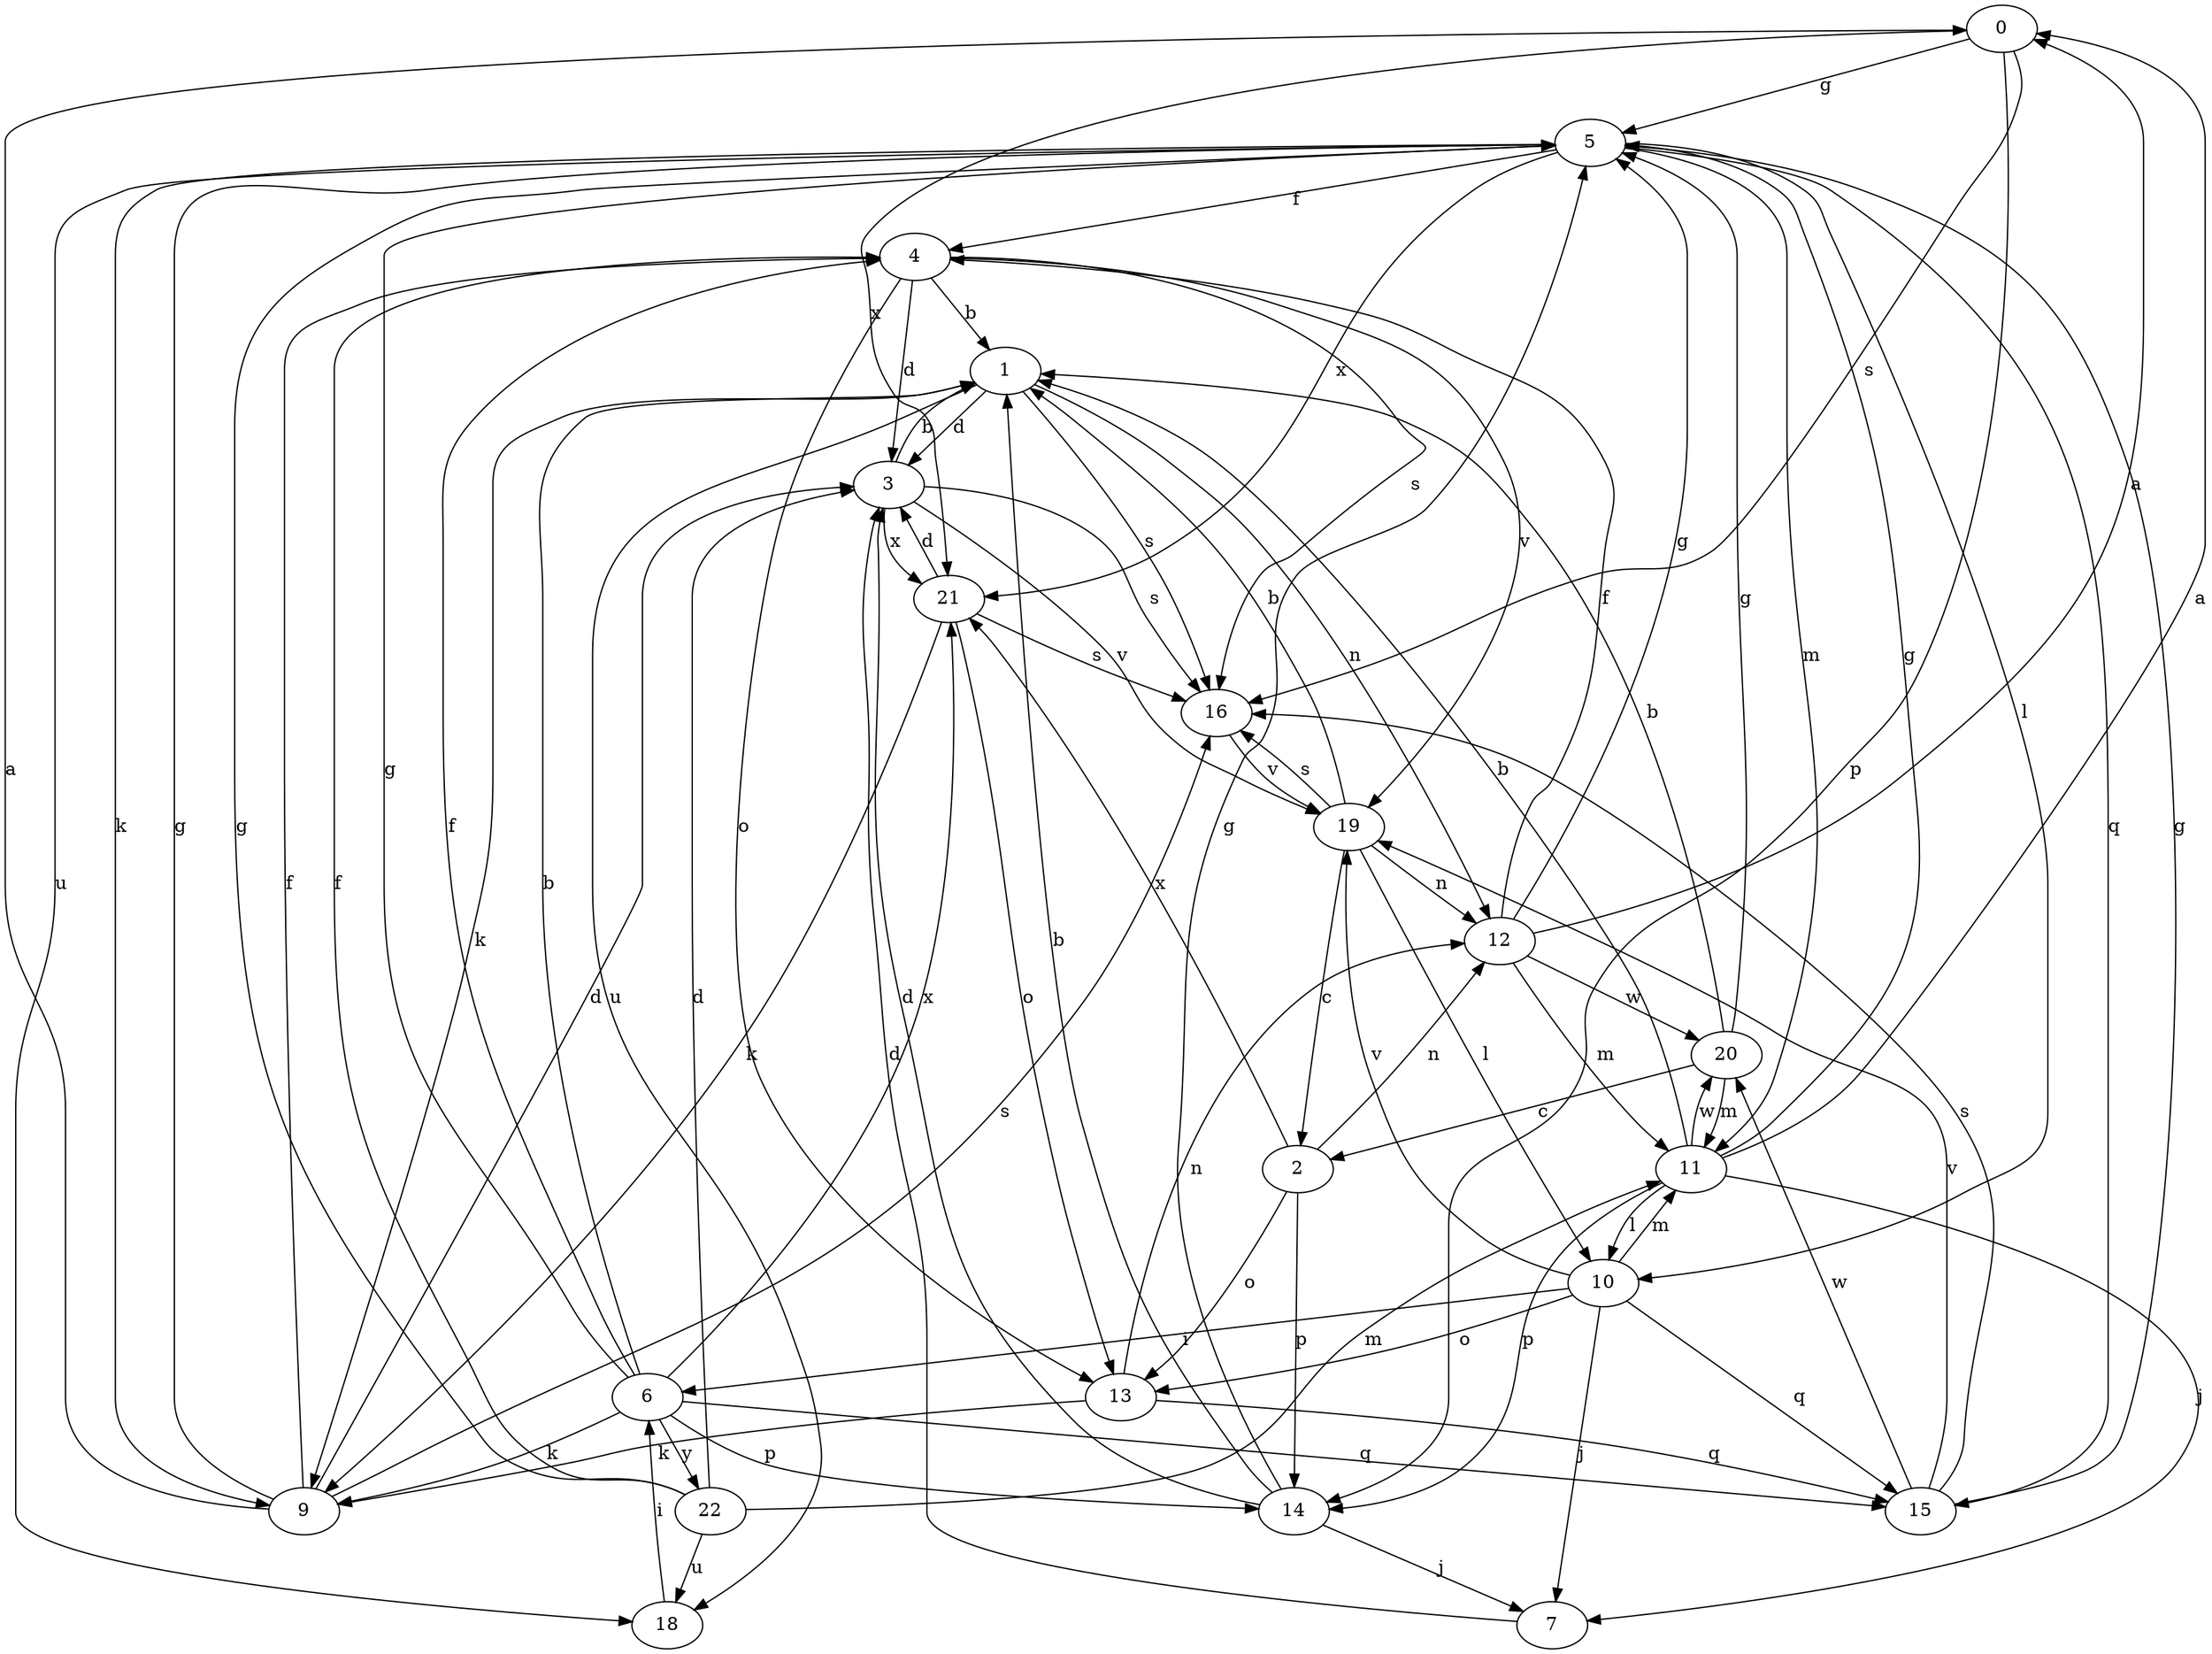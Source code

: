 strict digraph  {
0;
1;
2;
3;
4;
5;
6;
7;
9;
10;
11;
12;
13;
14;
15;
16;
18;
19;
20;
21;
22;
0 -> 5  [label=g];
0 -> 14  [label=p];
0 -> 16  [label=s];
0 -> 21  [label=x];
1 -> 3  [label=d];
1 -> 9  [label=k];
1 -> 12  [label=n];
1 -> 16  [label=s];
1 -> 18  [label=u];
2 -> 12  [label=n];
2 -> 13  [label=o];
2 -> 14  [label=p];
2 -> 21  [label=x];
3 -> 1  [label=b];
3 -> 16  [label=s];
3 -> 19  [label=v];
3 -> 21  [label=x];
4 -> 1  [label=b];
4 -> 3  [label=d];
4 -> 13  [label=o];
4 -> 16  [label=s];
4 -> 19  [label=v];
5 -> 4  [label=f];
5 -> 9  [label=k];
5 -> 10  [label=l];
5 -> 11  [label=m];
5 -> 15  [label=q];
5 -> 18  [label=u];
5 -> 21  [label=x];
6 -> 1  [label=b];
6 -> 4  [label=f];
6 -> 5  [label=g];
6 -> 9  [label=k];
6 -> 14  [label=p];
6 -> 15  [label=q];
6 -> 21  [label=x];
6 -> 22  [label=y];
7 -> 3  [label=d];
9 -> 0  [label=a];
9 -> 3  [label=d];
9 -> 4  [label=f];
9 -> 5  [label=g];
9 -> 16  [label=s];
10 -> 6  [label=i];
10 -> 7  [label=j];
10 -> 11  [label=m];
10 -> 13  [label=o];
10 -> 15  [label=q];
10 -> 19  [label=v];
11 -> 0  [label=a];
11 -> 1  [label=b];
11 -> 5  [label=g];
11 -> 7  [label=j];
11 -> 10  [label=l];
11 -> 14  [label=p];
11 -> 20  [label=w];
12 -> 0  [label=a];
12 -> 4  [label=f];
12 -> 5  [label=g];
12 -> 11  [label=m];
12 -> 20  [label=w];
13 -> 9  [label=k];
13 -> 12  [label=n];
13 -> 15  [label=q];
14 -> 1  [label=b];
14 -> 3  [label=d];
14 -> 5  [label=g];
14 -> 7  [label=j];
15 -> 5  [label=g];
15 -> 16  [label=s];
15 -> 19  [label=v];
15 -> 20  [label=w];
16 -> 19  [label=v];
18 -> 6  [label=i];
19 -> 1  [label=b];
19 -> 2  [label=c];
19 -> 10  [label=l];
19 -> 12  [label=n];
19 -> 16  [label=s];
20 -> 1  [label=b];
20 -> 2  [label=c];
20 -> 5  [label=g];
20 -> 11  [label=m];
21 -> 3  [label=d];
21 -> 9  [label=k];
21 -> 13  [label=o];
21 -> 16  [label=s];
22 -> 3  [label=d];
22 -> 4  [label=f];
22 -> 5  [label=g];
22 -> 11  [label=m];
22 -> 18  [label=u];
}
